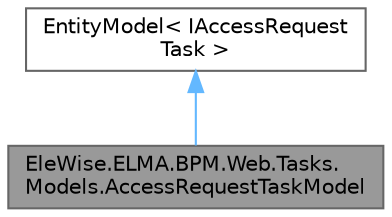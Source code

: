 digraph "EleWise.ELMA.BPM.Web.Tasks.Models.AccessRequestTaskModel"
{
 // LATEX_PDF_SIZE
  bgcolor="transparent";
  edge [fontname=Helvetica,fontsize=10,labelfontname=Helvetica,labelfontsize=10];
  node [fontname=Helvetica,fontsize=10,shape=box,height=0.2,width=0.4];
  Node1 [id="Node000001",label="EleWise.ELMA.BPM.Web.Tasks.\lModels.AccessRequestTaskModel",height=0.2,width=0.4,color="gray40", fillcolor="grey60", style="filled", fontcolor="black",tooltip="Модель представления для редактирования задачи выдачи прав"];
  Node2 -> Node1 [id="edge1_Node000001_Node000002",dir="back",color="steelblue1",style="solid",tooltip=" "];
  Node2 [id="Node000002",label="EntityModel\< IAccessRequest\lTask \>",height=0.2,width=0.4,color="gray40", fillcolor="white", style="filled",tooltip=" "];
}
